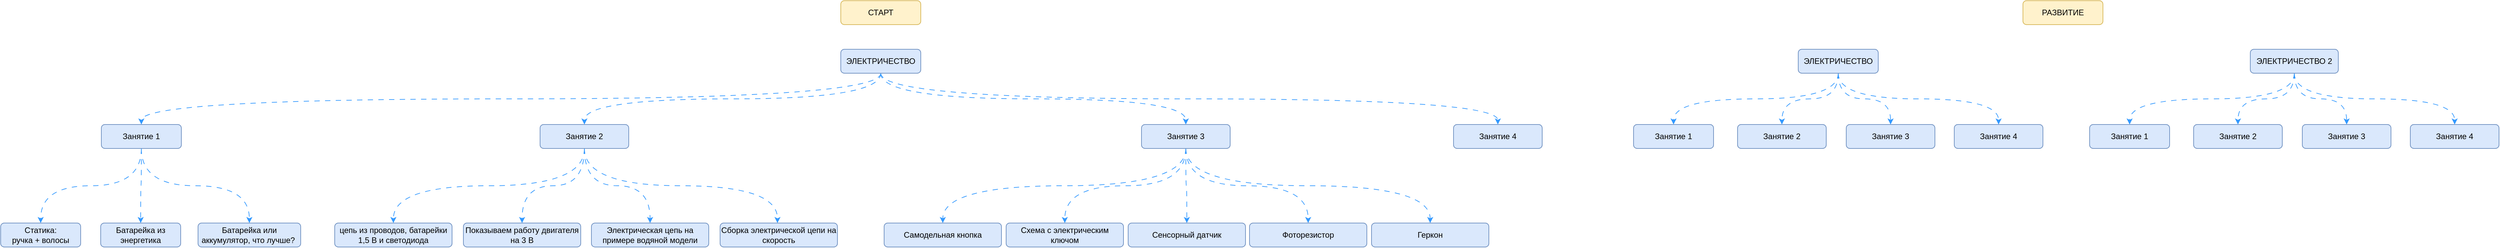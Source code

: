 <mxfile version="22.1.11" type="github">
  <diagram name="Electricity" id="IWsAiTm0D_rk45sIsOZR">
    <mxGraphModel dx="2797" dy="-761" grid="0" gridSize="10" guides="1" tooltips="1" connect="1" arrows="1" fold="1" page="0" pageScale="1" pageWidth="827" pageHeight="1169" math="0" shadow="0">
      <root>
        <mxCell id="0" />
        <mxCell id="1" parent="0" />
        <mxCell id="cbDr0bFarPZ5LBcyghME-1" value="СТАРТ" style="rounded=1;whiteSpace=wrap;html=1;fillColor=#fff2cc;strokeColor=#d6b656;" vertex="1" parent="1">
          <mxGeometry x="-525" y="1547" width="120" height="36" as="geometry" />
        </mxCell>
        <mxCell id="cbDr0bFarPZ5LBcyghME-7" style="edgeStyle=orthogonalEdgeStyle;rounded=0;orthogonalLoop=1;jettySize=auto;html=1;entryX=0.5;entryY=0;entryDx=0;entryDy=0;curved=1;dashed=1;dashPattern=8 8;strokeColor=#3399FF;exitX=0.5;exitY=1;exitDx=0;exitDy=0;" edge="1" parent="1" source="cbDr0bFarPZ5LBcyghME-2" target="cbDr0bFarPZ5LBcyghME-3">
          <mxGeometry relative="1" as="geometry" />
        </mxCell>
        <mxCell id="cbDr0bFarPZ5LBcyghME-8" style="edgeStyle=orthogonalEdgeStyle;shape=connector;curved=1;rounded=0;orthogonalLoop=1;jettySize=auto;html=1;entryX=0.5;entryY=0;entryDx=0;entryDy=0;dashed=1;dashPattern=8 8;labelBackgroundColor=default;strokeColor=#3399FF;align=center;verticalAlign=middle;fontFamily=Helvetica;fontSize=11;fontColor=default;endArrow=classic;exitX=0.5;exitY=1;exitDx=0;exitDy=0;" edge="1" parent="1" source="cbDr0bFarPZ5LBcyghME-2" target="cbDr0bFarPZ5LBcyghME-4">
          <mxGeometry relative="1" as="geometry" />
        </mxCell>
        <mxCell id="cbDr0bFarPZ5LBcyghME-9" style="edgeStyle=orthogonalEdgeStyle;shape=connector;curved=1;rounded=0;orthogonalLoop=1;jettySize=auto;html=1;entryX=0.5;entryY=0;entryDx=0;entryDy=0;dashed=1;dashPattern=8 8;labelBackgroundColor=default;strokeColor=#3399FF;align=center;verticalAlign=middle;fontFamily=Helvetica;fontSize=11;fontColor=default;endArrow=classic;exitX=0.5;exitY=1;exitDx=0;exitDy=0;" edge="1" parent="1" source="cbDr0bFarPZ5LBcyghME-2" target="cbDr0bFarPZ5LBcyghME-5">
          <mxGeometry relative="1" as="geometry" />
        </mxCell>
        <mxCell id="cbDr0bFarPZ5LBcyghME-10" style="edgeStyle=orthogonalEdgeStyle;shape=connector;curved=1;rounded=0;orthogonalLoop=1;jettySize=auto;html=1;entryX=0.5;entryY=0;entryDx=0;entryDy=0;dashed=1;dashPattern=8 8;labelBackgroundColor=default;strokeColor=#3399FF;align=center;verticalAlign=middle;fontFamily=Helvetica;fontSize=11;fontColor=default;endArrow=classic;exitX=0.5;exitY=1;exitDx=0;exitDy=0;" edge="1" parent="1" source="cbDr0bFarPZ5LBcyghME-2" target="cbDr0bFarPZ5LBcyghME-6">
          <mxGeometry relative="1" as="geometry" />
        </mxCell>
        <mxCell id="cbDr0bFarPZ5LBcyghME-2" value="ЭЛЕКТРИЧЕСТВО" style="rounded=1;whiteSpace=wrap;html=1;fillColor=#dae8fc;strokeColor=#6c8ebf;" vertex="1" parent="1">
          <mxGeometry x="-525" y="1620" width="120" height="36" as="geometry" />
        </mxCell>
        <mxCell id="cbDr0bFarPZ5LBcyghME-40" style="edgeStyle=orthogonalEdgeStyle;shape=connector;curved=1;rounded=0;orthogonalLoop=1;jettySize=auto;html=1;entryX=0.5;entryY=0;entryDx=0;entryDy=0;dashed=1;dashPattern=8 8;labelBackgroundColor=default;strokeColor=#3399FF;align=center;verticalAlign=middle;fontFamily=Helvetica;fontSize=11;fontColor=default;endArrow=classic;exitX=0.5;exitY=1;exitDx=0;exitDy=0;" edge="1" parent="1" source="cbDr0bFarPZ5LBcyghME-3" target="cbDr0bFarPZ5LBcyghME-39">
          <mxGeometry relative="1" as="geometry" />
        </mxCell>
        <mxCell id="cbDr0bFarPZ5LBcyghME-42" style="edgeStyle=orthogonalEdgeStyle;shape=connector;curved=1;rounded=0;orthogonalLoop=1;jettySize=auto;html=1;entryX=0.5;entryY=0;entryDx=0;entryDy=0;dashed=1;dashPattern=8 8;labelBackgroundColor=default;strokeColor=#3399FF;align=center;verticalAlign=middle;fontFamily=Helvetica;fontSize=11;fontColor=default;endArrow=classic;" edge="1" parent="1" source="cbDr0bFarPZ5LBcyghME-3" target="cbDr0bFarPZ5LBcyghME-41">
          <mxGeometry relative="1" as="geometry" />
        </mxCell>
        <mxCell id="cbDr0bFarPZ5LBcyghME-44" style="edgeStyle=orthogonalEdgeStyle;shape=connector;curved=1;rounded=0;orthogonalLoop=1;jettySize=auto;html=1;entryX=0.5;entryY=0;entryDx=0;entryDy=0;dashed=1;dashPattern=8 8;labelBackgroundColor=default;strokeColor=#3399FF;align=center;verticalAlign=middle;fontFamily=Helvetica;fontSize=11;fontColor=default;endArrow=classic;exitX=0.5;exitY=1;exitDx=0;exitDy=0;" edge="1" parent="1" source="cbDr0bFarPZ5LBcyghME-3" target="cbDr0bFarPZ5LBcyghME-43">
          <mxGeometry relative="1" as="geometry" />
        </mxCell>
        <mxCell id="cbDr0bFarPZ5LBcyghME-3" value="Занятие 1" style="rounded=1;whiteSpace=wrap;html=1;fillColor=#dae8fc;strokeColor=#6c8ebf;" vertex="1" parent="1">
          <mxGeometry x="-1634" y="1733" width="120" height="36" as="geometry" />
        </mxCell>
        <mxCell id="cbDr0bFarPZ5LBcyghME-46" style="edgeStyle=orthogonalEdgeStyle;shape=connector;curved=1;rounded=0;orthogonalLoop=1;jettySize=auto;html=1;entryX=0.5;entryY=0;entryDx=0;entryDy=0;dashed=1;dashPattern=8 8;labelBackgroundColor=default;strokeColor=#3399FF;align=center;verticalAlign=middle;fontFamily=Helvetica;fontSize=11;fontColor=default;endArrow=classic;exitX=0.5;exitY=1;exitDx=0;exitDy=0;" edge="1" parent="1" source="cbDr0bFarPZ5LBcyghME-4" target="cbDr0bFarPZ5LBcyghME-45">
          <mxGeometry relative="1" as="geometry" />
        </mxCell>
        <mxCell id="cbDr0bFarPZ5LBcyghME-50" style="edgeStyle=orthogonalEdgeStyle;shape=connector;curved=1;rounded=0;orthogonalLoop=1;jettySize=auto;html=1;entryX=0.5;entryY=0;entryDx=0;entryDy=0;dashed=1;dashPattern=8 8;labelBackgroundColor=default;strokeColor=#3399FF;align=center;verticalAlign=middle;fontFamily=Helvetica;fontSize=11;fontColor=default;endArrow=classic;" edge="1" parent="1" source="cbDr0bFarPZ5LBcyghME-4" target="cbDr0bFarPZ5LBcyghME-47">
          <mxGeometry relative="1" as="geometry" />
        </mxCell>
        <mxCell id="cbDr0bFarPZ5LBcyghME-52" style="edgeStyle=orthogonalEdgeStyle;shape=connector;curved=1;rounded=0;orthogonalLoop=1;jettySize=auto;html=1;entryX=0.5;entryY=0;entryDx=0;entryDy=0;dashed=1;dashPattern=8 8;labelBackgroundColor=default;strokeColor=#3399FF;align=center;verticalAlign=middle;fontFamily=Helvetica;fontSize=11;fontColor=default;endArrow=classic;exitX=0.5;exitY=1;exitDx=0;exitDy=0;" edge="1" parent="1" source="cbDr0bFarPZ5LBcyghME-4">
          <mxGeometry relative="1" as="geometry">
            <mxPoint x="-620" y="1881.0" as="targetPoint" />
          </mxGeometry>
        </mxCell>
        <mxCell id="cbDr0bFarPZ5LBcyghME-54" style="edgeStyle=orthogonalEdgeStyle;shape=connector;curved=1;rounded=0;orthogonalLoop=1;jettySize=auto;html=1;entryX=0.5;entryY=0;entryDx=0;entryDy=0;dashed=1;dashPattern=8 8;labelBackgroundColor=default;strokeColor=#3399FF;align=center;verticalAlign=middle;fontFamily=Helvetica;fontSize=11;fontColor=default;endArrow=classic;" edge="1" parent="1" source="cbDr0bFarPZ5LBcyghME-4" target="cbDr0bFarPZ5LBcyghME-48">
          <mxGeometry relative="1" as="geometry" />
        </mxCell>
        <mxCell id="cbDr0bFarPZ5LBcyghME-4" value="Занятие 2" style="rounded=1;whiteSpace=wrap;html=1;fillColor=#dae8fc;strokeColor=#6c8ebf;" vertex="1" parent="1">
          <mxGeometry x="-976" y="1733" width="133" height="36" as="geometry" />
        </mxCell>
        <mxCell id="cbDr0bFarPZ5LBcyghME-60" style="edgeStyle=orthogonalEdgeStyle;shape=connector;curved=1;rounded=0;orthogonalLoop=1;jettySize=auto;html=1;entryX=0.5;entryY=0;entryDx=0;entryDy=0;dashed=1;dashPattern=8 8;labelBackgroundColor=default;strokeColor=#3399FF;align=center;verticalAlign=middle;fontFamily=Helvetica;fontSize=11;fontColor=default;endArrow=classic;exitX=0.5;exitY=1;exitDx=0;exitDy=0;" edge="1" parent="1" source="cbDr0bFarPZ5LBcyghME-5" target="cbDr0bFarPZ5LBcyghME-55">
          <mxGeometry relative="1" as="geometry" />
        </mxCell>
        <mxCell id="cbDr0bFarPZ5LBcyghME-61" style="edgeStyle=orthogonalEdgeStyle;shape=connector;curved=1;rounded=0;orthogonalLoop=1;jettySize=auto;html=1;entryX=0.5;entryY=0;entryDx=0;entryDy=0;dashed=1;dashPattern=8 8;labelBackgroundColor=default;strokeColor=#3399FF;align=center;verticalAlign=middle;fontFamily=Helvetica;fontSize=11;fontColor=default;endArrow=classic;exitX=0.5;exitY=1;exitDx=0;exitDy=0;" edge="1" parent="1" source="cbDr0bFarPZ5LBcyghME-5" target="cbDr0bFarPZ5LBcyghME-56">
          <mxGeometry relative="1" as="geometry" />
        </mxCell>
        <mxCell id="cbDr0bFarPZ5LBcyghME-62" style="edgeStyle=orthogonalEdgeStyle;shape=connector;curved=1;rounded=0;orthogonalLoop=1;jettySize=auto;html=1;entryX=0.5;entryY=0;entryDx=0;entryDy=0;dashed=1;dashPattern=8 8;labelBackgroundColor=default;strokeColor=#3399FF;align=center;verticalAlign=middle;fontFamily=Helvetica;fontSize=11;fontColor=default;endArrow=classic;" edge="1" parent="1" source="cbDr0bFarPZ5LBcyghME-5" target="cbDr0bFarPZ5LBcyghME-57">
          <mxGeometry relative="1" as="geometry" />
        </mxCell>
        <mxCell id="cbDr0bFarPZ5LBcyghME-63" style="edgeStyle=orthogonalEdgeStyle;shape=connector;curved=1;rounded=0;orthogonalLoop=1;jettySize=auto;html=1;entryX=0.5;entryY=0;entryDx=0;entryDy=0;dashed=1;dashPattern=8 8;labelBackgroundColor=default;strokeColor=#3399FF;align=center;verticalAlign=middle;fontFamily=Helvetica;fontSize=11;fontColor=default;endArrow=classic;exitX=0.5;exitY=1;exitDx=0;exitDy=0;" edge="1" parent="1" source="cbDr0bFarPZ5LBcyghME-5" target="cbDr0bFarPZ5LBcyghME-58">
          <mxGeometry relative="1" as="geometry" />
        </mxCell>
        <mxCell id="cbDr0bFarPZ5LBcyghME-64" style="edgeStyle=orthogonalEdgeStyle;shape=connector;curved=1;rounded=0;orthogonalLoop=1;jettySize=auto;html=1;entryX=0.5;entryY=0;entryDx=0;entryDy=0;dashed=1;dashPattern=8 8;labelBackgroundColor=default;strokeColor=#3399FF;align=center;verticalAlign=middle;fontFamily=Helvetica;fontSize=11;fontColor=default;endArrow=classic;exitX=0.5;exitY=1;exitDx=0;exitDy=0;" edge="1" parent="1" source="cbDr0bFarPZ5LBcyghME-5" target="cbDr0bFarPZ5LBcyghME-59">
          <mxGeometry relative="1" as="geometry" />
        </mxCell>
        <mxCell id="cbDr0bFarPZ5LBcyghME-5" value="Занятие 3" style="rounded=1;whiteSpace=wrap;html=1;fillColor=#dae8fc;strokeColor=#6c8ebf;" vertex="1" parent="1">
          <mxGeometry x="-74" y="1733" width="133" height="36" as="geometry" />
        </mxCell>
        <mxCell id="cbDr0bFarPZ5LBcyghME-6" value="Занятие 4" style="rounded=1;whiteSpace=wrap;html=1;fillColor=#dae8fc;strokeColor=#6c8ebf;" vertex="1" parent="1">
          <mxGeometry x="394" y="1733" width="133" height="36" as="geometry" />
        </mxCell>
        <mxCell id="cbDr0bFarPZ5LBcyghME-11" value="РАЗВИТИЕ" style="rounded=1;whiteSpace=wrap;html=1;fillColor=#fff2cc;strokeColor=#d6b656;" vertex="1" parent="1">
          <mxGeometry x="1248" y="1547" width="120" height="36" as="geometry" />
        </mxCell>
        <mxCell id="cbDr0bFarPZ5LBcyghME-12" style="edgeStyle=orthogonalEdgeStyle;rounded=0;orthogonalLoop=1;jettySize=auto;html=1;entryX=0.5;entryY=0;entryDx=0;entryDy=0;curved=1;dashed=1;dashPattern=8 8;strokeColor=#3399FF;exitX=0.5;exitY=1;exitDx=0;exitDy=0;" edge="1" parent="1" source="cbDr0bFarPZ5LBcyghME-16" target="cbDr0bFarPZ5LBcyghME-17">
          <mxGeometry relative="1" as="geometry" />
        </mxCell>
        <mxCell id="cbDr0bFarPZ5LBcyghME-13" style="edgeStyle=orthogonalEdgeStyle;shape=connector;curved=1;rounded=0;orthogonalLoop=1;jettySize=auto;html=1;entryX=0.5;entryY=0;entryDx=0;entryDy=0;dashed=1;dashPattern=8 8;labelBackgroundColor=default;strokeColor=#3399FF;align=center;verticalAlign=middle;fontFamily=Helvetica;fontSize=11;fontColor=default;endArrow=classic;" edge="1" parent="1" source="cbDr0bFarPZ5LBcyghME-16" target="cbDr0bFarPZ5LBcyghME-18">
          <mxGeometry relative="1" as="geometry" />
        </mxCell>
        <mxCell id="cbDr0bFarPZ5LBcyghME-14" style="edgeStyle=orthogonalEdgeStyle;shape=connector;curved=1;rounded=0;orthogonalLoop=1;jettySize=auto;html=1;entryX=0.5;entryY=0;entryDx=0;entryDy=0;dashed=1;dashPattern=8 8;labelBackgroundColor=default;strokeColor=#3399FF;align=center;verticalAlign=middle;fontFamily=Helvetica;fontSize=11;fontColor=default;endArrow=classic;" edge="1" parent="1" source="cbDr0bFarPZ5LBcyghME-16" target="cbDr0bFarPZ5LBcyghME-19">
          <mxGeometry relative="1" as="geometry" />
        </mxCell>
        <mxCell id="cbDr0bFarPZ5LBcyghME-15" style="edgeStyle=orthogonalEdgeStyle;shape=connector;curved=1;rounded=0;orthogonalLoop=1;jettySize=auto;html=1;entryX=0.5;entryY=0;entryDx=0;entryDy=0;dashed=1;dashPattern=8 8;labelBackgroundColor=default;strokeColor=#3399FF;align=center;verticalAlign=middle;fontFamily=Helvetica;fontSize=11;fontColor=default;endArrow=classic;exitX=0.5;exitY=1;exitDx=0;exitDy=0;" edge="1" parent="1" source="cbDr0bFarPZ5LBcyghME-16" target="cbDr0bFarPZ5LBcyghME-20">
          <mxGeometry relative="1" as="geometry" />
        </mxCell>
        <mxCell id="cbDr0bFarPZ5LBcyghME-16" value="ЭЛЕКТРИЧЕСТВО" style="rounded=1;whiteSpace=wrap;html=1;fillColor=#dae8fc;strokeColor=#6c8ebf;" vertex="1" parent="1">
          <mxGeometry x="911" y="1620" width="120" height="36" as="geometry" />
        </mxCell>
        <mxCell id="cbDr0bFarPZ5LBcyghME-17" value="Занятие 1" style="rounded=1;whiteSpace=wrap;html=1;fillColor=#dae8fc;strokeColor=#6c8ebf;" vertex="1" parent="1">
          <mxGeometry x="664" y="1733" width="120" height="36" as="geometry" />
        </mxCell>
        <mxCell id="cbDr0bFarPZ5LBcyghME-18" value="Занятие 2" style="rounded=1;whiteSpace=wrap;html=1;fillColor=#dae8fc;strokeColor=#6c8ebf;" vertex="1" parent="1">
          <mxGeometry x="820" y="1733" width="133" height="36" as="geometry" />
        </mxCell>
        <mxCell id="cbDr0bFarPZ5LBcyghME-19" value="Занятие 3" style="rounded=1;whiteSpace=wrap;html=1;fillColor=#dae8fc;strokeColor=#6c8ebf;" vertex="1" parent="1">
          <mxGeometry x="983" y="1733" width="133" height="36" as="geometry" />
        </mxCell>
        <mxCell id="cbDr0bFarPZ5LBcyghME-20" value="Занятие 4" style="rounded=1;whiteSpace=wrap;html=1;fillColor=#dae8fc;strokeColor=#6c8ebf;" vertex="1" parent="1">
          <mxGeometry x="1145" y="1733" width="133" height="36" as="geometry" />
        </mxCell>
        <mxCell id="cbDr0bFarPZ5LBcyghME-30" style="edgeStyle=orthogonalEdgeStyle;rounded=0;orthogonalLoop=1;jettySize=auto;html=1;entryX=0.5;entryY=0;entryDx=0;entryDy=0;curved=1;dashed=1;dashPattern=8 8;strokeColor=#3399FF;exitX=0.5;exitY=1;exitDx=0;exitDy=0;" edge="1" parent="1" source="cbDr0bFarPZ5LBcyghME-34" target="cbDr0bFarPZ5LBcyghME-35">
          <mxGeometry relative="1" as="geometry" />
        </mxCell>
        <mxCell id="cbDr0bFarPZ5LBcyghME-31" style="edgeStyle=orthogonalEdgeStyle;shape=connector;curved=1;rounded=0;orthogonalLoop=1;jettySize=auto;html=1;entryX=0.5;entryY=0;entryDx=0;entryDy=0;dashed=1;dashPattern=8 8;labelBackgroundColor=default;strokeColor=#3399FF;align=center;verticalAlign=middle;fontFamily=Helvetica;fontSize=11;fontColor=default;endArrow=classic;" edge="1" parent="1" source="cbDr0bFarPZ5LBcyghME-34" target="cbDr0bFarPZ5LBcyghME-36">
          <mxGeometry relative="1" as="geometry" />
        </mxCell>
        <mxCell id="cbDr0bFarPZ5LBcyghME-32" style="edgeStyle=orthogonalEdgeStyle;shape=connector;curved=1;rounded=0;orthogonalLoop=1;jettySize=auto;html=1;entryX=0.5;entryY=0;entryDx=0;entryDy=0;dashed=1;dashPattern=8 8;labelBackgroundColor=default;strokeColor=#3399FF;align=center;verticalAlign=middle;fontFamily=Helvetica;fontSize=11;fontColor=default;endArrow=classic;" edge="1" parent="1" source="cbDr0bFarPZ5LBcyghME-34" target="cbDr0bFarPZ5LBcyghME-37">
          <mxGeometry relative="1" as="geometry" />
        </mxCell>
        <mxCell id="cbDr0bFarPZ5LBcyghME-33" style="edgeStyle=orthogonalEdgeStyle;shape=connector;curved=1;rounded=0;orthogonalLoop=1;jettySize=auto;html=1;entryX=0.5;entryY=0;entryDx=0;entryDy=0;dashed=1;dashPattern=8 8;labelBackgroundColor=default;strokeColor=#3399FF;align=center;verticalAlign=middle;fontFamily=Helvetica;fontSize=11;fontColor=default;endArrow=classic;exitX=0.5;exitY=1;exitDx=0;exitDy=0;" edge="1" parent="1" source="cbDr0bFarPZ5LBcyghME-34" target="cbDr0bFarPZ5LBcyghME-38">
          <mxGeometry relative="1" as="geometry" />
        </mxCell>
        <mxCell id="cbDr0bFarPZ5LBcyghME-34" value="ЭЛЕКТРИЧЕСТВО 2" style="rounded=1;whiteSpace=wrap;html=1;fillColor=#dae8fc;strokeColor=#6c8ebf;" vertex="1" parent="1">
          <mxGeometry x="1589" y="1620" width="132" height="36" as="geometry" />
        </mxCell>
        <mxCell id="cbDr0bFarPZ5LBcyghME-35" value="Занятие 1" style="rounded=1;whiteSpace=wrap;html=1;fillColor=#dae8fc;strokeColor=#6c8ebf;" vertex="1" parent="1">
          <mxGeometry x="1348" y="1733" width="120" height="36" as="geometry" />
        </mxCell>
        <mxCell id="cbDr0bFarPZ5LBcyghME-36" value="Занятие 2" style="rounded=1;whiteSpace=wrap;html=1;fillColor=#dae8fc;strokeColor=#6c8ebf;" vertex="1" parent="1">
          <mxGeometry x="1504" y="1733" width="133" height="36" as="geometry" />
        </mxCell>
        <mxCell id="cbDr0bFarPZ5LBcyghME-37" value="Занятие 3" style="rounded=1;whiteSpace=wrap;html=1;fillColor=#dae8fc;strokeColor=#6c8ebf;" vertex="1" parent="1">
          <mxGeometry x="1667" y="1733" width="133" height="36" as="geometry" />
        </mxCell>
        <mxCell id="cbDr0bFarPZ5LBcyghME-38" value="Занятие 4" style="rounded=1;whiteSpace=wrap;html=1;fillColor=#dae8fc;strokeColor=#6c8ebf;" vertex="1" parent="1">
          <mxGeometry x="1829" y="1733" width="133" height="36" as="geometry" />
        </mxCell>
        <mxCell id="cbDr0bFarPZ5LBcyghME-39" value="Статика:&lt;br&gt;ручка + волосы" style="rounded=1;whiteSpace=wrap;html=1;fillColor=#dae8fc;strokeColor=#6c8ebf;" vertex="1" parent="1">
          <mxGeometry x="-1785" y="1881" width="120" height="36" as="geometry" />
        </mxCell>
        <mxCell id="cbDr0bFarPZ5LBcyghME-41" value="Батарейка из энергетика" style="rounded=1;whiteSpace=wrap;html=1;fillColor=#dae8fc;strokeColor=#6c8ebf;" vertex="1" parent="1">
          <mxGeometry x="-1635" y="1881" width="120" height="36" as="geometry" />
        </mxCell>
        <mxCell id="cbDr0bFarPZ5LBcyghME-43" value="Батарейка или аккумулятор, что лучше?&amp;nbsp;" style="rounded=1;whiteSpace=wrap;html=1;fillColor=#dae8fc;strokeColor=#6c8ebf;" vertex="1" parent="1">
          <mxGeometry x="-1489" y="1881" width="154" height="36" as="geometry" />
        </mxCell>
        <mxCell id="cbDr0bFarPZ5LBcyghME-45" value="цепь из проводов, батарейки 1,5 В и светодиода" style="rounded=1;whiteSpace=wrap;html=1;fillColor=#dae8fc;strokeColor=#6c8ebf;" vertex="1" parent="1">
          <mxGeometry x="-1284" y="1881" width="176" height="36" as="geometry" />
        </mxCell>
        <mxCell id="cbDr0bFarPZ5LBcyghME-47" value="Показываем работу двигателя на 3 В" style="rounded=1;whiteSpace=wrap;html=1;fillColor=#dae8fc;strokeColor=#6c8ebf;" vertex="1" parent="1">
          <mxGeometry x="-1091" y="1881" width="176" height="36" as="geometry" />
        </mxCell>
        <mxCell id="cbDr0bFarPZ5LBcyghME-48" value="Электрическая цепь на примере водяной модели" style="rounded=1;whiteSpace=wrap;html=1;fillColor=#dae8fc;strokeColor=#6c8ebf;" vertex="1" parent="1">
          <mxGeometry x="-899" y="1881" width="176" height="36" as="geometry" />
        </mxCell>
        <mxCell id="cbDr0bFarPZ5LBcyghME-49" value="Сборка электрической цепи на скорость" style="rounded=1;whiteSpace=wrap;html=1;fillColor=#dae8fc;strokeColor=#6c8ebf;" vertex="1" parent="1">
          <mxGeometry x="-706" y="1881" width="176" height="36" as="geometry" />
        </mxCell>
        <mxCell id="cbDr0bFarPZ5LBcyghME-55" value="Самодельная кнопка" style="rounded=1;whiteSpace=wrap;html=1;fillColor=#dae8fc;strokeColor=#6c8ebf;" vertex="1" parent="1">
          <mxGeometry x="-460" y="1881" width="176" height="36" as="geometry" />
        </mxCell>
        <mxCell id="cbDr0bFarPZ5LBcyghME-56" value="Схема с электрическим ключом" style="rounded=1;whiteSpace=wrap;html=1;fillColor=#dae8fc;strokeColor=#6c8ebf;" vertex="1" parent="1">
          <mxGeometry x="-277" y="1881" width="176" height="36" as="geometry" />
        </mxCell>
        <mxCell id="cbDr0bFarPZ5LBcyghME-57" value="Сенсорный датчик" style="rounded=1;whiteSpace=wrap;html=1;fillColor=#dae8fc;strokeColor=#6c8ebf;" vertex="1" parent="1">
          <mxGeometry x="-94" y="1881" width="176" height="36" as="geometry" />
        </mxCell>
        <mxCell id="cbDr0bFarPZ5LBcyghME-58" value="Фоторезистор" style="rounded=1;whiteSpace=wrap;html=1;fillColor=#dae8fc;strokeColor=#6c8ebf;" vertex="1" parent="1">
          <mxGeometry x="88" y="1881" width="176" height="36" as="geometry" />
        </mxCell>
        <mxCell id="cbDr0bFarPZ5LBcyghME-59" value="Геркон" style="rounded=1;whiteSpace=wrap;html=1;fillColor=#dae8fc;strokeColor=#6c8ebf;" vertex="1" parent="1">
          <mxGeometry x="271" y="1881" width="176" height="36" as="geometry" />
        </mxCell>
      </root>
    </mxGraphModel>
  </diagram>
</mxfile>
